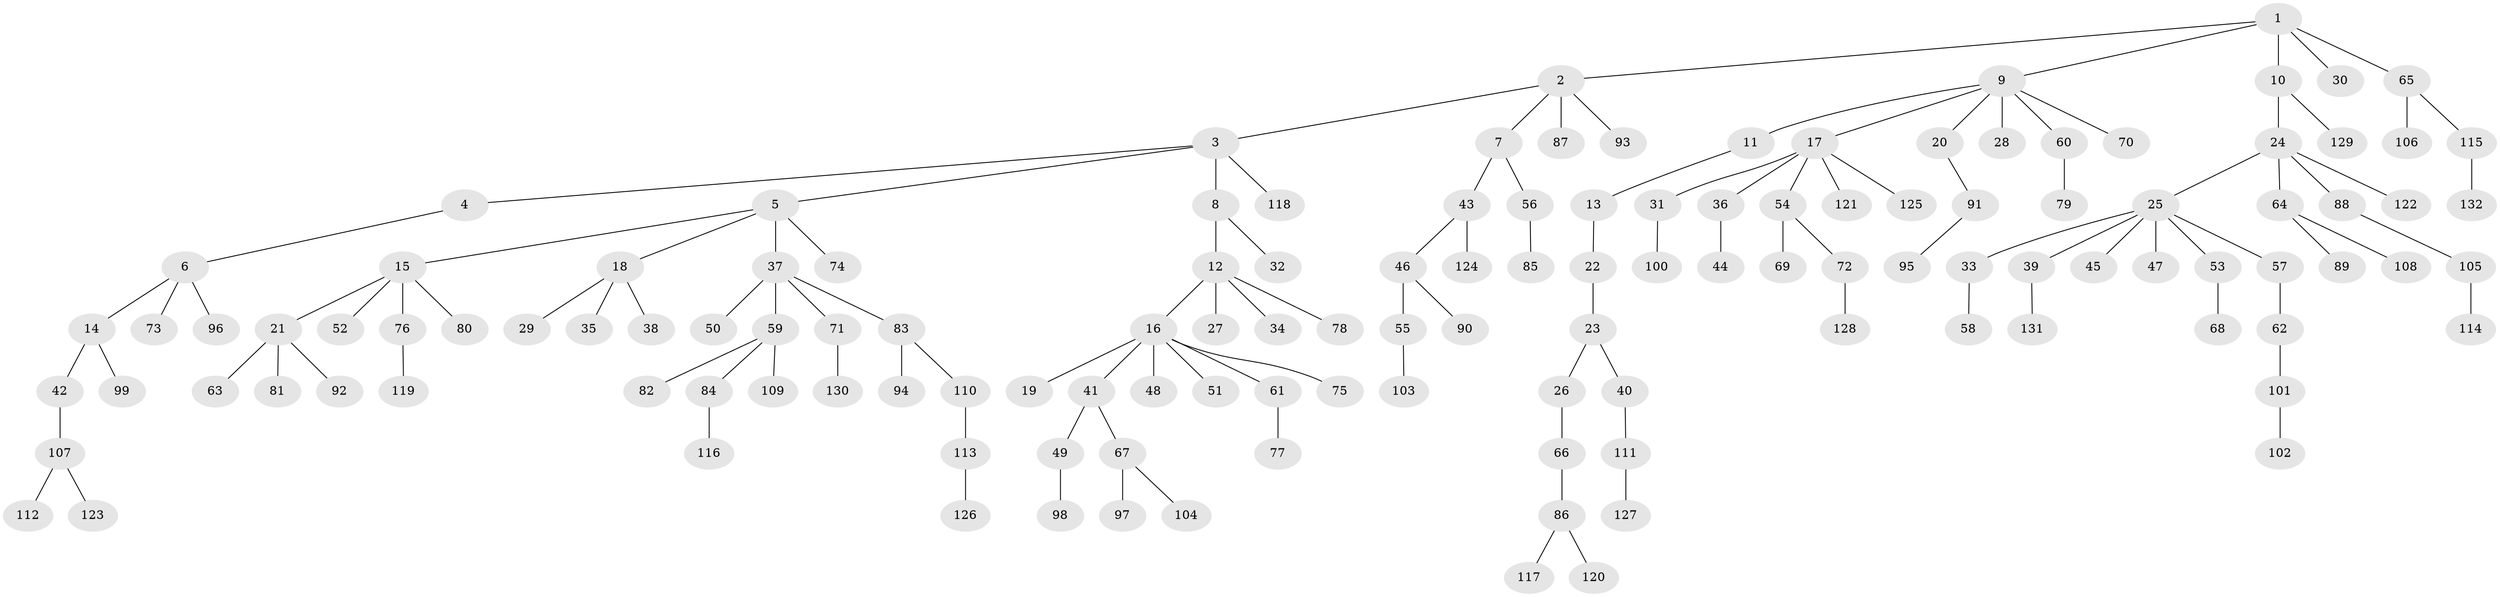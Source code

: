 // coarse degree distribution, {2: 0.24528301886792453, 3: 0.09433962264150944, 1: 0.5094339622641509, 5: 0.07547169811320754, 4: 0.07547169811320754}
// Generated by graph-tools (version 1.1) at 2025/37/03/04/25 23:37:22]
// undirected, 132 vertices, 131 edges
graph export_dot {
  node [color=gray90,style=filled];
  1;
  2;
  3;
  4;
  5;
  6;
  7;
  8;
  9;
  10;
  11;
  12;
  13;
  14;
  15;
  16;
  17;
  18;
  19;
  20;
  21;
  22;
  23;
  24;
  25;
  26;
  27;
  28;
  29;
  30;
  31;
  32;
  33;
  34;
  35;
  36;
  37;
  38;
  39;
  40;
  41;
  42;
  43;
  44;
  45;
  46;
  47;
  48;
  49;
  50;
  51;
  52;
  53;
  54;
  55;
  56;
  57;
  58;
  59;
  60;
  61;
  62;
  63;
  64;
  65;
  66;
  67;
  68;
  69;
  70;
  71;
  72;
  73;
  74;
  75;
  76;
  77;
  78;
  79;
  80;
  81;
  82;
  83;
  84;
  85;
  86;
  87;
  88;
  89;
  90;
  91;
  92;
  93;
  94;
  95;
  96;
  97;
  98;
  99;
  100;
  101;
  102;
  103;
  104;
  105;
  106;
  107;
  108;
  109;
  110;
  111;
  112;
  113;
  114;
  115;
  116;
  117;
  118;
  119;
  120;
  121;
  122;
  123;
  124;
  125;
  126;
  127;
  128;
  129;
  130;
  131;
  132;
  1 -- 2;
  1 -- 9;
  1 -- 10;
  1 -- 30;
  1 -- 65;
  2 -- 3;
  2 -- 7;
  2 -- 87;
  2 -- 93;
  3 -- 4;
  3 -- 5;
  3 -- 8;
  3 -- 118;
  4 -- 6;
  5 -- 15;
  5 -- 18;
  5 -- 37;
  5 -- 74;
  6 -- 14;
  6 -- 73;
  6 -- 96;
  7 -- 43;
  7 -- 56;
  8 -- 12;
  8 -- 32;
  9 -- 11;
  9 -- 17;
  9 -- 20;
  9 -- 28;
  9 -- 60;
  9 -- 70;
  10 -- 24;
  10 -- 129;
  11 -- 13;
  12 -- 16;
  12 -- 27;
  12 -- 34;
  12 -- 78;
  13 -- 22;
  14 -- 42;
  14 -- 99;
  15 -- 21;
  15 -- 52;
  15 -- 76;
  15 -- 80;
  16 -- 19;
  16 -- 41;
  16 -- 48;
  16 -- 51;
  16 -- 61;
  16 -- 75;
  17 -- 31;
  17 -- 36;
  17 -- 54;
  17 -- 121;
  17 -- 125;
  18 -- 29;
  18 -- 35;
  18 -- 38;
  20 -- 91;
  21 -- 63;
  21 -- 81;
  21 -- 92;
  22 -- 23;
  23 -- 26;
  23 -- 40;
  24 -- 25;
  24 -- 64;
  24 -- 88;
  24 -- 122;
  25 -- 33;
  25 -- 39;
  25 -- 45;
  25 -- 47;
  25 -- 53;
  25 -- 57;
  26 -- 66;
  31 -- 100;
  33 -- 58;
  36 -- 44;
  37 -- 50;
  37 -- 59;
  37 -- 71;
  37 -- 83;
  39 -- 131;
  40 -- 111;
  41 -- 49;
  41 -- 67;
  42 -- 107;
  43 -- 46;
  43 -- 124;
  46 -- 55;
  46 -- 90;
  49 -- 98;
  53 -- 68;
  54 -- 69;
  54 -- 72;
  55 -- 103;
  56 -- 85;
  57 -- 62;
  59 -- 82;
  59 -- 84;
  59 -- 109;
  60 -- 79;
  61 -- 77;
  62 -- 101;
  64 -- 89;
  64 -- 108;
  65 -- 106;
  65 -- 115;
  66 -- 86;
  67 -- 97;
  67 -- 104;
  71 -- 130;
  72 -- 128;
  76 -- 119;
  83 -- 94;
  83 -- 110;
  84 -- 116;
  86 -- 117;
  86 -- 120;
  88 -- 105;
  91 -- 95;
  101 -- 102;
  105 -- 114;
  107 -- 112;
  107 -- 123;
  110 -- 113;
  111 -- 127;
  113 -- 126;
  115 -- 132;
}
